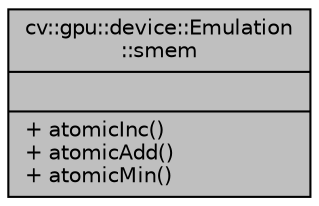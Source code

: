 digraph "cv::gpu::device::Emulation::smem"
{
 // LATEX_PDF_SIZE
  edge [fontname="Helvetica",fontsize="10",labelfontname="Helvetica",labelfontsize="10"];
  node [fontname="Helvetica",fontsize="10",shape=record];
  Node1 [label="{cv::gpu::device::Emulation\l::smem\n||+ atomicInc()\l+ atomicAdd()\l+ atomicMin()\l}",height=0.2,width=0.4,color="black", fillcolor="grey75", style="filled", fontcolor="black",tooltip=" "];
}
